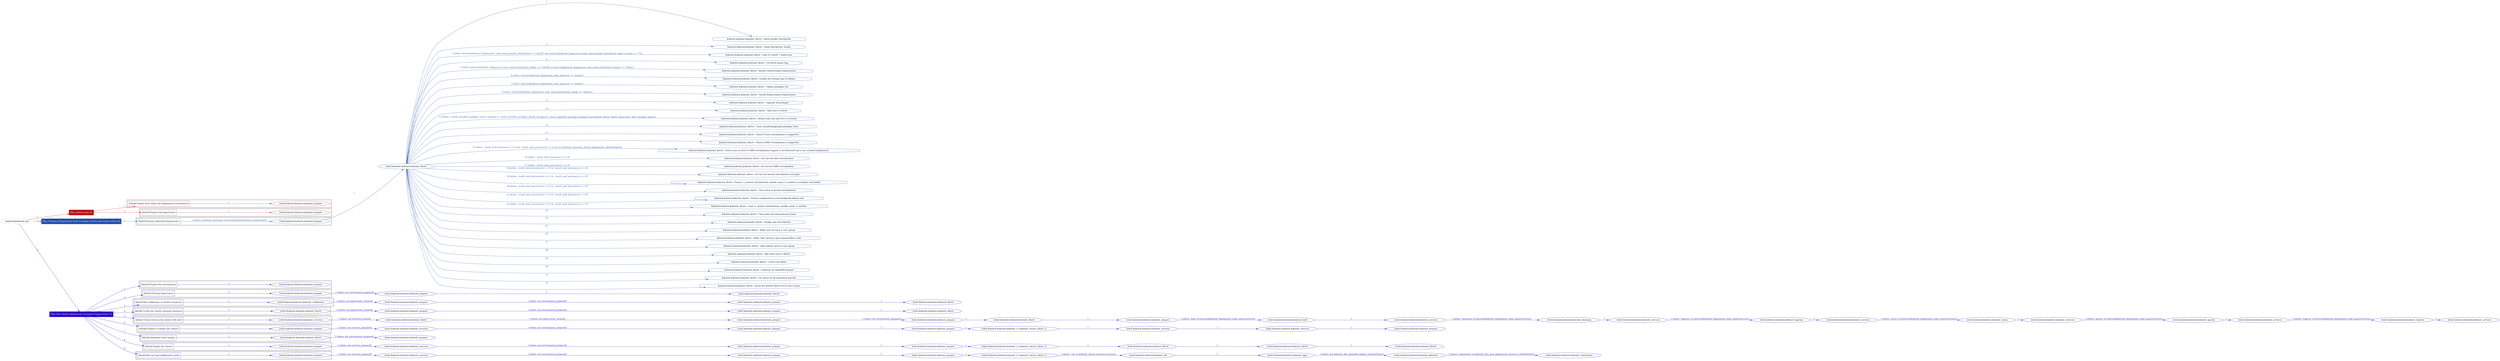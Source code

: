 digraph {
	graph [concentrate=true ordering=in rankdir=LR ratio=fill]
	edge [esep=5 sep=10]
	"kubeinit/playbook.yml" [id=root_node style=dotted]
	play_55cee950 [label="Play: Initial setup (1)" color="#b81414" fontcolor="#ffffff" id=play_55cee950 shape=box style=filled tooltip=localhost]
	"kubeinit/playbook.yml" -> play_55cee950 [label="1 " color="#b81414" fontcolor="#b81414" id=edge_0174141f labeltooltip="1 " tooltip="1 "]
	subgraph "kubeinit.kubeinit.kubeinit_prepare" {
		role_89c9ec9c [label="[role] kubeinit.kubeinit.kubeinit_prepare" color="#b81414" id=role_89c9ec9c tooltip="kubeinit.kubeinit.kubeinit_prepare"]
	}
	subgraph "kubeinit.kubeinit.kubeinit_prepare" {
		role_0f8e1011 [label="[role] kubeinit.kubeinit.kubeinit_prepare" color="#b81414" id=role_0f8e1011 tooltip="kubeinit.kubeinit.kubeinit_prepare"]
	}
	subgraph "Play: Initial setup (1)" {
		play_55cee950 -> block_f11f1670 [label=1 color="#b81414" fontcolor="#b81414" id=edge_89fca263 labeltooltip=1 tooltip=1]
		subgraph cluster_block_f11f1670 {
			block_f11f1670 [label="[block] Gather facts about the deployment environment" color="#b81414" id=block_f11f1670 labeltooltip="Gather facts about the deployment environment" shape=box tooltip="Gather facts about the deployment environment"]
			block_f11f1670 -> role_89c9ec9c [label="1 " color="#b81414" fontcolor="#b81414" id=edge_44df3604 labeltooltip="1 " tooltip="1 "]
		}
		play_55cee950 -> block_d7a7b201 [label=2 color="#b81414" fontcolor="#b81414" id=edge_18d38cec labeltooltip=2 tooltip=2]
		subgraph cluster_block_d7a7b201 {
			block_d7a7b201 [label="[block] Prepare the hypervisors" color="#b81414" id=block_d7a7b201 labeltooltip="Prepare the hypervisors" shape=box tooltip="Prepare the hypervisors"]
			block_d7a7b201 -> role_0f8e1011 [label="1 " color="#b81414" fontcolor="#b81414" id=edge_41ce34a1 labeltooltip="1 " tooltip="1 "]
		}
	}
	play_2c7ec5a9 [label="Play: Prepare all hypervisor hosts to deploy service and cluster nodes (0)" color="#254fa7" fontcolor="#ffffff" id=play_2c7ec5a9 shape=box style=filled tooltip="Play: Prepare all hypervisor hosts to deploy service and cluster nodes (0)"]
	"kubeinit/playbook.yml" -> play_2c7ec5a9 [label="2 " color="#254fa7" fontcolor="#254fa7" id=edge_c0ec5ffe labeltooltip="2 " tooltip="2 "]
	subgraph "kubeinit.kubeinit.kubeinit_libvirt" {
		role_46c743d4 [label="[role] kubeinit.kubeinit.kubeinit_libvirt" color="#254fa7" id=role_46c743d4 tooltip="kubeinit.kubeinit.kubeinit_libvirt"]
		task_4d2e28e4 [label="kubeinit.kubeinit.kubeinit_libvirt : Show ansible_distribution" color="#254fa7" id=task_4d2e28e4 shape=octagon tooltip="kubeinit.kubeinit.kubeinit_libvirt : Show ansible_distribution"]
		role_46c743d4 -> task_4d2e28e4 [label="1 " color="#254fa7" fontcolor="#254fa7" id=edge_afa8f6db labeltooltip="1 " tooltip="1 "]
		task_7925b697 [label="kubeinit.kubeinit.kubeinit_libvirt : Show distribution_family" color="#254fa7" id=task_7925b697 shape=octagon tooltip="kubeinit.kubeinit.kubeinit_libvirt : Show distribution_family"]
		role_46c743d4 -> task_7925b697 [label="2 " color="#254fa7" fontcolor="#254fa7" id=edge_6f5b8c1d labeltooltip="2 " tooltip="2 "]
		task_4374eb0e [label="kubeinit.kubeinit.kubeinit_libvirt : Fails if CentOS 7 hypervisor" color="#254fa7" id=task_4374eb0e shape=octagon tooltip="kubeinit.kubeinit.kubeinit_libvirt : Fails if CentOS 7 hypervisor"]
		role_46c743d4 -> task_4374eb0e [label="3 [when: (hostvars[kubeinit_deployment_node_name].ansible_distribution == 'CentOS' and hostvars[kubeinit_deployment_node_name].ansible_distribution_major_version == \"7\")]" color="#254fa7" fontcolor="#254fa7" id=edge_d9ddee7e labeltooltip="3 [when: (hostvars[kubeinit_deployment_node_name].ansible_distribution == 'CentOS' and hostvars[kubeinit_deployment_node_name].ansible_distribution_major_version == \"7\")]" tooltip="3 [when: (hostvars[kubeinit_deployment_node_name].ansible_distribution == 'CentOS' and hostvars[kubeinit_deployment_node_name].ansible_distribution_major_version == \"7\")]"]
		task_0ee039e3 [label="kubeinit.kubeinit.kubeinit_libvirt : Fix libvirt qemu bug" color="#254fa7" id=task_0ee039e3 shape=octagon tooltip="kubeinit.kubeinit.kubeinit_libvirt : Fix libvirt qemu bug"]
		role_46c743d4 -> task_0ee039e3 [label="4 " color="#254fa7" fontcolor="#254fa7" id=edge_e01411f4 labeltooltip="4 " tooltip="4 "]
		task_00e51f95 [label="kubeinit.kubeinit.kubeinit_libvirt : Install CentOS based requirements" color="#254fa7" id=task_00e51f95 shape=octagon tooltip="kubeinit.kubeinit.kubeinit_libvirt : Install CentOS based requirements"]
		role_46c743d4 -> task_00e51f95 [label="5 [when: hostvars[kubeinit_deployment_node_name].distribution_family == 'CentOS' or hostvars[kubeinit_deployment_node_name].distribution_family == 'Fedora']" color="#254fa7" fontcolor="#254fa7" id=edge_7ac20e63 labeltooltip="5 [when: hostvars[kubeinit_deployment_node_name].distribution_family == 'CentOS' or hostvars[kubeinit_deployment_node_name].distribution_family == 'Fedora']" tooltip="5 [when: hostvars[kubeinit_deployment_node_name].distribution_family == 'CentOS' or hostvars[kubeinit_deployment_node_name].distribution_family == 'Fedora']"]
		task_6cdf6a3a [label="kubeinit.kubeinit.kubeinit_libvirt : Enable the testing repo in Debian" color="#254fa7" id=task_6cdf6a3a shape=octagon tooltip="kubeinit.kubeinit.kubeinit_libvirt : Enable the testing repo in Debian"]
		role_46c743d4 -> task_6cdf6a3a [label="6 [when: hostvars[kubeinit_deployment_node_name].os == 'debian']" color="#254fa7" fontcolor="#254fa7" id=edge_c105f812 labeltooltip="6 [when: hostvars[kubeinit_deployment_node_name].os == 'debian']" tooltip="6 [when: hostvars[kubeinit_deployment_node_name].os == 'debian']"]
		task_7c9e911b [label="kubeinit.kubeinit.kubeinit_libvirt : Update packages list" color="#254fa7" id=task_7c9e911b shape=octagon tooltip="kubeinit.kubeinit.kubeinit_libvirt : Update packages list"]
		role_46c743d4 -> task_7c9e911b [label="7 [when: hostvars[kubeinit_deployment_node_name].os == 'debian']" color="#254fa7" fontcolor="#254fa7" id=edge_8a9ae1c1 labeltooltip="7 [when: hostvars[kubeinit_deployment_node_name].os == 'debian']" tooltip="7 [when: hostvars[kubeinit_deployment_node_name].os == 'debian']"]
		task_ecd3ce66 [label="kubeinit.kubeinit.kubeinit_libvirt : Install Debian based requirements" color="#254fa7" id=task_ecd3ce66 shape=octagon tooltip="kubeinit.kubeinit.kubeinit_libvirt : Install Debian based requirements"]
		role_46c743d4 -> task_ecd3ce66 [label="8 [when: hostvars[kubeinit_deployment_node_name].distribution_family == 'Debian']" color="#254fa7" fontcolor="#254fa7" id=edge_4a422a07 labeltooltip="8 [when: hostvars[kubeinit_deployment_node_name].distribution_family == 'Debian']" tooltip="8 [when: hostvars[kubeinit_deployment_node_name].distribution_family == 'Debian']"]
		task_da979947 [label="kubeinit.kubeinit.kubeinit_libvirt : Upgrade all packages" color="#254fa7" id=task_da979947 shape=octagon tooltip="kubeinit.kubeinit.kubeinit_libvirt : Upgrade all packages"]
		role_46c743d4 -> task_da979947 [label="9 " color="#254fa7" fontcolor="#254fa7" id=edge_55e8512e labeltooltip="9 " tooltip="9 "]
		task_0f5f0850 [label="kubeinit.kubeinit.kubeinit_libvirt : Add users to libvirt" color="#254fa7" id=task_0f5f0850 shape=octagon tooltip="kubeinit.kubeinit.kubeinit_libvirt : Add users to libvirt"]
		role_46c743d4 -> task_0f5f0850 [label="10 " color="#254fa7" fontcolor="#254fa7" id=edge_7b9900ff labeltooltip="10 " tooltip="10 "]
		task_51f57d85 [label="kubeinit.kubeinit.kubeinit_libvirt : Reboot host and wait for it to restart" color="#254fa7" id=task_51f57d85 shape=octagon tooltip="kubeinit.kubeinit.kubeinit_libvirt : Reboot host and wait for it to restart"]
		role_46c743d4 -> task_51f57d85 [label="11 [when: (_result_installed_packages_centos.changed or _result_installed_packages_debian.changed or _result_upgraded_packages.changed) and kubeinit_libvirt_reboot_hypervisors_after_package_update]" color="#254fa7" fontcolor="#254fa7" id=edge_9abab99e labeltooltip="11 [when: (_result_installed_packages_centos.changed or _result_installed_packages_debian.changed or _result_upgraded_packages.changed) and kubeinit_libvirt_reboot_hypervisors_after_package_update]" tooltip="11 [when: (_result_installed_packages_centos.changed or _result_installed_packages_debian.changed or _result_upgraded_packages.changed) and kubeinit_libvirt_reboot_hypervisors_after_package_update]"]
		task_da02d734 [label="kubeinit.kubeinit.kubeinit_libvirt : Clear installed/upgraded packages facts" color="#254fa7" id=task_da02d734 shape=octagon tooltip="kubeinit.kubeinit.kubeinit_libvirt : Clear installed/upgraded packages facts"]
		role_46c743d4 -> task_da02d734 [label="12 " color="#254fa7" fontcolor="#254fa7" id=edge_af568104 labeltooltip="12 " tooltip="12 "]
		task_9b218ba2 [label="kubeinit.kubeinit.kubeinit_libvirt : Check if Intel virtualization is supported" color="#254fa7" id=task_9b218ba2 shape=octagon tooltip="kubeinit.kubeinit.kubeinit_libvirt : Check if Intel virtualization is supported"]
		role_46c743d4 -> task_9b218ba2 [label="13 " color="#254fa7" fontcolor="#254fa7" id=edge_d66a3938 labeltooltip="13 " tooltip="13 "]
		task_dcf86b85 [label="kubeinit.kubeinit.kubeinit_libvirt : Check if AMD virtualization is supported" color="#254fa7" id=task_dcf86b85 shape=octagon tooltip="kubeinit.kubeinit.kubeinit_libvirt : Check if AMD virtualization is supported"]
		role_46c743d4 -> task_dcf86b85 [label="14 " color="#254fa7" fontcolor="#254fa7" id=edge_9b1ac18e labeltooltip="14 " tooltip="14 "]
		task_d974fc69 [label="kubeinit.kubeinit.kubeinit_libvirt : Fail in case no Intel or AMD virtualization support is not detected and is not a hosted deployment." color="#254fa7" id=task_d974fc69 shape=octagon tooltip="kubeinit.kubeinit.kubeinit_libvirt : Fail in case no Intel or AMD virtualization support is not detected and is not a hosted deployment."]
		role_46c743d4 -> task_d974fc69 [label="15 [when: _result_intel_processor.rc != 0 and _result_amd_processor.rc != 0 and not (kubeinit_inventory_hosted_deployment | default(false))]" color="#254fa7" fontcolor="#254fa7" id=edge_c4bf2353 labeltooltip="15 [when: _result_intel_processor.rc != 0 and _result_amd_processor.rc != 0 and not (kubeinit_inventory_hosted_deployment | default(false))]" tooltip="15 [when: _result_intel_processor.rc != 0 and _result_amd_processor.rc != 0 and not (kubeinit_inventory_hosted_deployment | default(false))]"]
		task_2d386430 [label="kubeinit.kubeinit.kubeinit_libvirt : Set fact for Intel virtualization" color="#254fa7" id=task_2d386430 shape=octagon tooltip="kubeinit.kubeinit.kubeinit_libvirt : Set fact for Intel virtualization"]
		role_46c743d4 -> task_2d386430 [label="16 [when: _result_intel_processor.rc == 0]" color="#254fa7" fontcolor="#254fa7" id=edge_4b8898e4 labeltooltip="16 [when: _result_intel_processor.rc == 0]" tooltip="16 [when: _result_intel_processor.rc == 0]"]
		task_fbd9c723 [label="kubeinit.kubeinit.kubeinit_libvirt : Set fact for AMD virtualization" color="#254fa7" id=task_fbd9c723 shape=octagon tooltip="kubeinit.kubeinit.kubeinit_libvirt : Set fact for AMD virtualization"]
		role_46c743d4 -> task_fbd9c723 [label="17 [when: _result_amd_processor.rc == 0]" color="#254fa7" fontcolor="#254fa7" id=edge_494353a1 labeltooltip="17 [when: _result_amd_processor.rc == 0]" tooltip="17 [when: _result_amd_processor.rc == 0]"]
		task_5d31f7ff [label="kubeinit.kubeinit.kubeinit_libvirt : Set fact for nested virtualization test path" color="#254fa7" id=task_5d31f7ff shape=octagon tooltip="kubeinit.kubeinit.kubeinit_libvirt : Set fact for nested virtualization test path"]
		role_46c743d4 -> task_5d31f7ff [label="18 [when: _result_intel_processor.rc == 0 or _result_amd_processor.rc == 0]" color="#254fa7" fontcolor="#254fa7" id=edge_a32be0fd labeltooltip="18 [when: _result_intel_processor.rc == 0 or _result_amd_processor.rc == 0]" tooltip="18 [when: _result_intel_processor.rc == 0 or _result_amd_processor.rc == 0]"]
		task_937abee5 [label="kubeinit.kubeinit.kubeinit_libvirt : Ensure {{ nested_virtualization_module_name }} module is available and loaded" color="#254fa7" id=task_937abee5 shape=octagon tooltip="kubeinit.kubeinit.kubeinit_libvirt : Ensure {{ nested_virtualization_module_name }} module is available and loaded"]
		role_46c743d4 -> task_937abee5 [label="19 [when: _result_intel_processor.rc == 0 or _result_amd_processor.rc == 0]" color="#254fa7" fontcolor="#254fa7" id=edge_10e4a4eb labeltooltip="19 [when: _result_intel_processor.rc == 0 or _result_amd_processor.rc == 0]" tooltip="19 [when: _result_intel_processor.rc == 0 or _result_amd_processor.rc == 0]"]
		task_6bf7897d [label="kubeinit.kubeinit.kubeinit_libvirt : Test status of nested virtualization" color="#254fa7" id=task_6bf7897d shape=octagon tooltip="kubeinit.kubeinit.kubeinit_libvirt : Test status of nested virtualization"]
		role_46c743d4 -> task_6bf7897d [label="20 [when: _result_intel_processor.rc == 0 or _result_amd_processor.rc == 0]" color="#254fa7" fontcolor="#254fa7" id=edge_46215658 labeltooltip="20 [when: _result_intel_processor.rc == 0 or _result_amd_processor.rc == 0]" tooltip="20 [when: _result_intel_processor.rc == 0 or _result_amd_processor.rc == 0]"]
		task_af2c4fee [label="kubeinit.kubeinit.kubeinit_libvirt : Persist configuration in /etc/modprobe.d/kvm.conf" color="#254fa7" id=task_af2c4fee shape=octagon tooltip="kubeinit.kubeinit.kubeinit_libvirt : Persist configuration in /etc/modprobe.d/kvm.conf"]
		role_46c743d4 -> task_af2c4fee [label="21 [when: _result_intel_processor.rc == 0 or _result_amd_processor.rc == 0]" color="#254fa7" fontcolor="#254fa7" id=edge_37e72e0c labeltooltip="21 [when: _result_intel_processor.rc == 0 or _result_amd_processor.rc == 0]" tooltip="21 [when: _result_intel_processor.rc == 0 or _result_amd_processor.rc == 0]"]
		task_50f1e46c [label="kubeinit.kubeinit.kubeinit_libvirt : Load {{ nested_virtualization_module_name }} module" color="#254fa7" id=task_50f1e46c shape=octagon tooltip="kubeinit.kubeinit.kubeinit_libvirt : Load {{ nested_virtualization_module_name }} module"]
		role_46c743d4 -> task_50f1e46c [label="22 [when: _result_intel_processor.rc == 0 or _result_amd_processor.rc == 0]" color="#254fa7" fontcolor="#254fa7" id=edge_1e09475c labeltooltip="22 [when: _result_intel_processor.rc == 0 or _result_amd_processor.rc == 0]" tooltip="22 [when: _result_intel_processor.rc == 0 or _result_amd_processor.rc == 0]"]
		task_ffb7bc00 [label="kubeinit.kubeinit.kubeinit_libvirt : Clear intel and amd processor facts" color="#254fa7" id=task_ffb7bc00 shape=octagon tooltip="kubeinit.kubeinit.kubeinit_libvirt : Clear intel and amd processor facts"]
		role_46c743d4 -> task_ffb7bc00 [label="23 " color="#254fa7" fontcolor="#254fa7" id=edge_55f02b43 labeltooltip="23 " tooltip="23 "]
		task_25438eef [label="kubeinit.kubeinit.kubeinit_libvirt : Enable and start libvirtd" color="#254fa7" id=task_25438eef shape=octagon tooltip="kubeinit.kubeinit.kubeinit_libvirt : Enable and start libvirtd"]
		role_46c743d4 -> task_25438eef [label="24 " color="#254fa7" fontcolor="#254fa7" id=edge_111e2768 labeltooltip="24 " tooltip="24 "]
		task_7e386330 [label="kubeinit.kubeinit.kubeinit_libvirt : Make sure we have a 'toor' group" color="#254fa7" id=task_7e386330 shape=octagon tooltip="kubeinit.kubeinit.kubeinit_libvirt : Make sure we have a 'toor' group"]
		role_46c743d4 -> task_7e386330 [label="25 " color="#254fa7" fontcolor="#254fa7" id=edge_21dff11c labeltooltip="25 " tooltip="25 "]
		task_8c1d1b96 [label="kubeinit.kubeinit.kubeinit_libvirt : Allow 'toor' group to have passwordless sudo" color="#254fa7" id=task_8c1d1b96 shape=octagon tooltip="kubeinit.kubeinit.kubeinit_libvirt : Allow 'toor' group to have passwordless sudo"]
		role_46c743d4 -> task_8c1d1b96 [label="26 " color="#254fa7" fontcolor="#254fa7" id=edge_0d0623b1 labeltooltip="26 " tooltip="26 "]
		task_f0852eca [label="kubeinit.kubeinit.kubeinit_libvirt : Add sudoers users to toor group" color="#254fa7" id=task_f0852eca shape=octagon tooltip="kubeinit.kubeinit.kubeinit_libvirt : Add sudoers users to toor group"]
		role_46c743d4 -> task_f0852eca [label="27 " color="#254fa7" fontcolor="#254fa7" id=edge_941eddca labeltooltip="27 " tooltip="27 "]
		task_e0a37071 [label="kubeinit.kubeinit.kubeinit_libvirt : Add cloud user to libvirt" color="#254fa7" id=task_e0a37071 shape=octagon tooltip="kubeinit.kubeinit.kubeinit_libvirt : Add cloud user to libvirt"]
		role_46c743d4 -> task_e0a37071 [label="28 " color="#254fa7" fontcolor="#254fa7" id=edge_1e960a54 labeltooltip="28 " tooltip="28 "]
		task_d95c3865 [label="kubeinit.kubeinit.kubeinit_libvirt : Create ssh folder" color="#254fa7" id=task_d95c3865 shape=octagon tooltip="kubeinit.kubeinit.kubeinit_libvirt : Create ssh folder"]
		role_46c743d4 -> task_d95c3865 [label="29 " color="#254fa7" fontcolor="#254fa7" id=edge_5ed948cd labeltooltip="29 " tooltip="29 "]
		task_54fc24ca [label="kubeinit.kubeinit.kubeinit_libvirt : Generate an OpenSSH keypair" color="#254fa7" id=task_54fc24ca shape=octagon tooltip="kubeinit.kubeinit.kubeinit_libvirt : Generate an OpenSSH keypair"]
		role_46c743d4 -> task_54fc24ca [label="30 " color="#254fa7" fontcolor="#254fa7" id=edge_9a26e74c labeltooltip="30 " tooltip="30 "]
		task_308c5f8c [label="kubeinit.kubeinit.kubeinit_libvirt : Fix owner of the generated pub key" color="#254fa7" id=task_308c5f8c shape=octagon tooltip="kubeinit.kubeinit.kubeinit_libvirt : Fix owner of the generated pub key"]
		role_46c743d4 -> task_308c5f8c [label="31 " color="#254fa7" fontcolor="#254fa7" id=edge_6a524d15 labeltooltip="31 " tooltip="31 "]
		task_02a1b7e6 [label="kubeinit.kubeinit.kubeinit_libvirt : Insert the default libvirt uri in user's home" color="#254fa7" id=task_02a1b7e6 shape=octagon tooltip="kubeinit.kubeinit.kubeinit_libvirt : Insert the default libvirt uri in user's home"]
		role_46c743d4 -> task_02a1b7e6 [label="32 " color="#254fa7" fontcolor="#254fa7" id=edge_82e87659 labeltooltip="32 " tooltip="32 "]
	}
	subgraph "kubeinit.kubeinit.kubeinit_prepare" {
		role_48d0a90c [label="[role] kubeinit.kubeinit.kubeinit_prepare" color="#254fa7" id=role_48d0a90c tooltip="kubeinit.kubeinit.kubeinit_prepare"]
		role_48d0a90c -> role_46c743d4 [label="1 " color="#254fa7" fontcolor="#254fa7" id=edge_843939b3 labeltooltip="1 " tooltip="1 "]
	}
	subgraph "Play: Prepare all hypervisor hosts to deploy service and cluster nodes (0)" {
		play_2c7ec5a9 -> block_0bf91492 [label=1 color="#254fa7" fontcolor="#254fa7" id=edge_fa1a0699 labeltooltip=1 tooltip=1]
		subgraph cluster_block_0bf91492 {
			block_0bf91492 [label="[block] Prepare individual hypervisors" color="#254fa7" id=block_0bf91492 labeltooltip="Prepare individual hypervisors" shape=box tooltip="Prepare individual hypervisors"]
			block_0bf91492 -> role_48d0a90c [label="1 [when: inventory_hostname in hostvars['kubeinit-facts'].hypervisors]" color="#254fa7" fontcolor="#254fa7" id=edge_8deb9ff0 labeltooltip="1 [when: inventory_hostname in hostvars['kubeinit-facts'].hypervisors]" tooltip="1 [when: inventory_hostname in hostvars['kubeinit-facts'].hypervisors]"]
		}
	}
	play_aaf9b017 [label="Play: Run cluster deployment on prepared hypervisors (1)" color="#2d07c5" fontcolor="#ffffff" id=play_aaf9b017 shape=box style=filled tooltip=localhost]
	"kubeinit/playbook.yml" -> play_aaf9b017 [label="3 " color="#2d07c5" fontcolor="#2d07c5" id=edge_8314a66f labeltooltip="3 " tooltip="3 "]
	subgraph "kubeinit.kubeinit.kubeinit_prepare" {
		role_6d202cb4 [label="[role] kubeinit.kubeinit.kubeinit_prepare" color="#2d07c5" id=role_6d202cb4 tooltip="kubeinit.kubeinit.kubeinit_prepare"]
	}
	subgraph "kubeinit.kubeinit.kubeinit_libvirt" {
		role_8823ef1f [label="[role] kubeinit.kubeinit.kubeinit_libvirt" color="#2d07c5" id=role_8823ef1f tooltip="kubeinit.kubeinit.kubeinit_libvirt"]
	}
	subgraph "kubeinit.kubeinit.kubeinit_prepare" {
		role_eeabf0b8 [label="[role] kubeinit.kubeinit.kubeinit_prepare" color="#2d07c5" id=role_eeabf0b8 tooltip="kubeinit.kubeinit.kubeinit_prepare"]
		role_eeabf0b8 -> role_8823ef1f [label="1 " color="#2d07c5" fontcolor="#2d07c5" id=edge_757d4538 labeltooltip="1 " tooltip="1 "]
	}
	subgraph "kubeinit.kubeinit.kubeinit_prepare" {
		role_641575f8 [label="[role] kubeinit.kubeinit.kubeinit_prepare" color="#2d07c5" id=role_641575f8 tooltip="kubeinit.kubeinit.kubeinit_prepare"]
		role_641575f8 -> role_eeabf0b8 [label="1 [when: not environment_prepared]" color="#2d07c5" fontcolor="#2d07c5" id=edge_3c1a674f labeltooltip="1 [when: not environment_prepared]" tooltip="1 [when: not environment_prepared]"]
	}
	subgraph "kubeinit.kubeinit.kubeinit_libvirt" {
		role_4a3c8647 [label="[role] kubeinit.kubeinit.kubeinit_libvirt" color="#2d07c5" id=role_4a3c8647 tooltip="kubeinit.kubeinit.kubeinit_libvirt"]
	}
	subgraph "kubeinit.kubeinit.kubeinit_prepare" {
		role_1898272f [label="[role] kubeinit.kubeinit.kubeinit_prepare" color="#2d07c5" id=role_1898272f tooltip="kubeinit.kubeinit.kubeinit_prepare"]
		role_1898272f -> role_4a3c8647 [label="1 " color="#2d07c5" fontcolor="#2d07c5" id=edge_615e2d6c labeltooltip="1 " tooltip="1 "]
	}
	subgraph "kubeinit.kubeinit.kubeinit_prepare" {
		role_cb232452 [label="[role] kubeinit.kubeinit.kubeinit_prepare" color="#2d07c5" id=role_cb232452 tooltip="kubeinit.kubeinit.kubeinit_prepare"]
		role_cb232452 -> role_1898272f [label="1 [when: not environment_prepared]" color="#2d07c5" fontcolor="#2d07c5" id=edge_8f3bff19 labeltooltip="1 [when: not environment_prepared]" tooltip="1 [when: not environment_prepared]"]
	}
	subgraph "kubeinit.kubeinit.kubeinit_validations" {
		role_c5771e7e [label="[role] kubeinit.kubeinit.kubeinit_validations" color="#2d07c5" id=role_c5771e7e tooltip="kubeinit.kubeinit.kubeinit_validations"]
		role_c5771e7e -> role_cb232452 [label="1 [when: not hypervisors_cleaned]" color="#2d07c5" fontcolor="#2d07c5" id=edge_cd2be3c5 labeltooltip="1 [when: not hypervisors_cleaned]" tooltip="1 [when: not hypervisors_cleaned]"]
	}
	subgraph "kubeinit.kubeinit.kubeinit_libvirt" {
		role_3e5dddf6 [label="[role] kubeinit.kubeinit.kubeinit_libvirt" color="#2d07c5" id=role_3e5dddf6 tooltip="kubeinit.kubeinit.kubeinit_libvirt"]
	}
	subgraph "kubeinit.kubeinit.kubeinit_prepare" {
		role_02d77a85 [label="[role] kubeinit.kubeinit.kubeinit_prepare" color="#2d07c5" id=role_02d77a85 tooltip="kubeinit.kubeinit.kubeinit_prepare"]
		role_02d77a85 -> role_3e5dddf6 [label="1 " color="#2d07c5" fontcolor="#2d07c5" id=edge_24b0e3c5 labeltooltip="1 " tooltip="1 "]
	}
	subgraph "kubeinit.kubeinit.kubeinit_prepare" {
		role_e4c20283 [label="[role] kubeinit.kubeinit.kubeinit_prepare" color="#2d07c5" id=role_e4c20283 tooltip="kubeinit.kubeinit.kubeinit_prepare"]
		role_e4c20283 -> role_02d77a85 [label="1 [when: not environment_prepared]" color="#2d07c5" fontcolor="#2d07c5" id=edge_8694de5a labeltooltip="1 [when: not environment_prepared]" tooltip="1 [when: not environment_prepared]"]
	}
	subgraph "kubeinit.kubeinit.kubeinit_libvirt" {
		role_c5325e23 [label="[role] kubeinit.kubeinit.kubeinit_libvirt" color="#2d07c5" id=role_c5325e23 tooltip="kubeinit.kubeinit.kubeinit_libvirt"]
		role_c5325e23 -> role_e4c20283 [label="1 [when: not hypervisors_cleaned]" color="#2d07c5" fontcolor="#2d07c5" id=edge_737b4963 labeltooltip="1 [when: not hypervisors_cleaned]" tooltip="1 [when: not hypervisors_cleaned]"]
	}
	subgraph "kubeinit.kubeinit.kubeinit_services" {
		role_bbbb3089 [label="[role] kubeinit.kubeinit.kubeinit_services" color="#2d07c5" id=role_bbbb3089 tooltip="kubeinit.kubeinit.kubeinit_services"]
	}
	subgraph "kubeinit.kubeinit.kubeinit_registry" {
		role_4204b5e7 [label="[role] kubeinit.kubeinit.kubeinit_registry" color="#2d07c5" id=role_4204b5e7 tooltip="kubeinit.kubeinit.kubeinit_registry"]
		role_4204b5e7 -> role_bbbb3089 [label="1 " color="#2d07c5" fontcolor="#2d07c5" id=edge_f881e9ae labeltooltip="1 " tooltip="1 "]
	}
	subgraph "kubeinit.kubeinit.kubeinit_services" {
		role_d05bba14 [label="[role] kubeinit.kubeinit.kubeinit_services" color="#2d07c5" id=role_d05bba14 tooltip="kubeinit.kubeinit.kubeinit_services"]
		role_d05bba14 -> role_4204b5e7 [label="1 [when: 'registry' in hostvars[kubeinit_deployment_node_name].services]" color="#2d07c5" fontcolor="#2d07c5" id=edge_024533b7 labeltooltip="1 [when: 'registry' in hostvars[kubeinit_deployment_node_name].services]" tooltip="1 [when: 'registry' in hostvars[kubeinit_deployment_node_name].services]"]
	}
	subgraph "kubeinit.kubeinit.kubeinit_apache" {
		role_a4a75903 [label="[role] kubeinit.kubeinit.kubeinit_apache" color="#2d07c5" id=role_a4a75903 tooltip="kubeinit.kubeinit.kubeinit_apache"]
		role_a4a75903 -> role_d05bba14 [label="1 " color="#2d07c5" fontcolor="#2d07c5" id=edge_febe711f labeltooltip="1 " tooltip="1 "]
	}
	subgraph "kubeinit.kubeinit.kubeinit_services" {
		role_b1d9bc99 [label="[role] kubeinit.kubeinit.kubeinit_services" color="#2d07c5" id=role_b1d9bc99 tooltip="kubeinit.kubeinit.kubeinit_services"]
		role_b1d9bc99 -> role_a4a75903 [label="1 [when: 'apache' in hostvars[kubeinit_deployment_node_name].services]" color="#2d07c5" fontcolor="#2d07c5" id=edge_bd4c2fe1 labeltooltip="1 [when: 'apache' in hostvars[kubeinit_deployment_node_name].services]" tooltip="1 [when: 'apache' in hostvars[kubeinit_deployment_node_name].services]"]
	}
	subgraph "kubeinit.kubeinit.kubeinit_nexus" {
		role_4642f963 [label="[role] kubeinit.kubeinit.kubeinit_nexus" color="#2d07c5" id=role_4642f963 tooltip="kubeinit.kubeinit.kubeinit_nexus"]
		role_4642f963 -> role_b1d9bc99 [label="1 " color="#2d07c5" fontcolor="#2d07c5" id=edge_a9318a4c labeltooltip="1 " tooltip="1 "]
	}
	subgraph "kubeinit.kubeinit.kubeinit_services" {
		role_235aed1f [label="[role] kubeinit.kubeinit.kubeinit_services" color="#2d07c5" id=role_235aed1f tooltip="kubeinit.kubeinit.kubeinit_services"]
		role_235aed1f -> role_4642f963 [label="1 [when: 'nexus' in hostvars[kubeinit_deployment_node_name].services]" color="#2d07c5" fontcolor="#2d07c5" id=edge_ac218f5b labeltooltip="1 [when: 'nexus' in hostvars[kubeinit_deployment_node_name].services]" tooltip="1 [when: 'nexus' in hostvars[kubeinit_deployment_node_name].services]"]
	}
	subgraph "kubeinit.kubeinit.kubeinit_haproxy" {
		role_2b829de3 [label="[role] kubeinit.kubeinit.kubeinit_haproxy" color="#2d07c5" id=role_2b829de3 tooltip="kubeinit.kubeinit.kubeinit_haproxy"]
		role_2b829de3 -> role_235aed1f [label="1 " color="#2d07c5" fontcolor="#2d07c5" id=edge_630d5e6a labeltooltip="1 " tooltip="1 "]
	}
	subgraph "kubeinit.kubeinit.kubeinit_services" {
		role_32ead6ae [label="[role] kubeinit.kubeinit.kubeinit_services" color="#2d07c5" id=role_32ead6ae tooltip="kubeinit.kubeinit.kubeinit_services"]
		role_32ead6ae -> role_2b829de3 [label="1 [when: 'haproxy' in hostvars[kubeinit_deployment_node_name].services]" color="#2d07c5" fontcolor="#2d07c5" id=edge_88818cc8 labeltooltip="1 [when: 'haproxy' in hostvars[kubeinit_deployment_node_name].services]" tooltip="1 [when: 'haproxy' in hostvars[kubeinit_deployment_node_name].services]"]
	}
	subgraph "kubeinit.kubeinit.kubeinit_dnsmasq" {
		role_d7360006 [label="[role] kubeinit.kubeinit.kubeinit_dnsmasq" color="#2d07c5" id=role_d7360006 tooltip="kubeinit.kubeinit.kubeinit_dnsmasq"]
		role_d7360006 -> role_32ead6ae [label="1 " color="#2d07c5" fontcolor="#2d07c5" id=edge_63c5eae4 labeltooltip="1 " tooltip="1 "]
	}
	subgraph "kubeinit.kubeinit.kubeinit_services" {
		role_dfacb851 [label="[role] kubeinit.kubeinit.kubeinit_services" color="#2d07c5" id=role_dfacb851 tooltip="kubeinit.kubeinit.kubeinit_services"]
		role_dfacb851 -> role_d7360006 [label="1 [when: 'dnsmasq' in hostvars[kubeinit_deployment_node_name].services]" color="#2d07c5" fontcolor="#2d07c5" id=edge_aea98488 labeltooltip="1 [when: 'dnsmasq' in hostvars[kubeinit_deployment_node_name].services]" tooltip="1 [when: 'dnsmasq' in hostvars[kubeinit_deployment_node_name].services]"]
	}
	subgraph "kubeinit.kubeinit.kubeinit_bind" {
		role_022be9f0 [label="[role] kubeinit.kubeinit.kubeinit_bind" color="#2d07c5" id=role_022be9f0 tooltip="kubeinit.kubeinit.kubeinit_bind"]
		role_022be9f0 -> role_dfacb851 [label="1 " color="#2d07c5" fontcolor="#2d07c5" id=edge_d53fbfb4 labeltooltip="1 " tooltip="1 "]
	}
	subgraph "kubeinit.kubeinit.kubeinit_prepare" {
		role_3dde5d28 [label="[role] kubeinit.kubeinit.kubeinit_prepare" color="#2d07c5" id=role_3dde5d28 tooltip="kubeinit.kubeinit.kubeinit_prepare"]
		role_3dde5d28 -> role_022be9f0 [label="1 [when: 'bind' in hostvars[kubeinit_deployment_node_name].services]" color="#2d07c5" fontcolor="#2d07c5" id=edge_7f97bdfd labeltooltip="1 [when: 'bind' in hostvars[kubeinit_deployment_node_name].services]" tooltip="1 [when: 'bind' in hostvars[kubeinit_deployment_node_name].services]"]
	}
	subgraph "kubeinit.kubeinit.kubeinit_libvirt" {
		role_c1004fe0 [label="[role] kubeinit.kubeinit.kubeinit_libvirt" color="#2d07c5" id=role_c1004fe0 tooltip="kubeinit.kubeinit.kubeinit_libvirt"]
		role_c1004fe0 -> role_3dde5d28 [label="1 " color="#2d07c5" fontcolor="#2d07c5" id=edge_90ed663f labeltooltip="1 " tooltip="1 "]
	}
	subgraph "kubeinit.kubeinit.kubeinit_prepare" {
		role_4a579711 [label="[role] kubeinit.kubeinit.kubeinit_prepare" color="#2d07c5" id=role_4a579711 tooltip="kubeinit.kubeinit.kubeinit_prepare"]
		role_4a579711 -> role_c1004fe0 [label="1 " color="#2d07c5" fontcolor="#2d07c5" id=edge_9009ff00 labeltooltip="1 " tooltip="1 "]
	}
	subgraph "kubeinit.kubeinit.kubeinit_prepare" {
		role_904515f0 [label="[role] kubeinit.kubeinit.kubeinit_prepare" color="#2d07c5" id=role_904515f0 tooltip="kubeinit.kubeinit.kubeinit_prepare"]
		role_904515f0 -> role_4a579711 [label="1 [when: not environment_prepared]" color="#2d07c5" fontcolor="#2d07c5" id=edge_03979965 labeltooltip="1 [when: not environment_prepared]" tooltip="1 [when: not environment_prepared]"]
	}
	subgraph "kubeinit.kubeinit.kubeinit_libvirt" {
		role_910fcf60 [label="[role] kubeinit.kubeinit.kubeinit_libvirt" color="#2d07c5" id=role_910fcf60 tooltip="kubeinit.kubeinit.kubeinit_libvirt"]
		role_910fcf60 -> role_904515f0 [label="1 [when: not hypervisors_cleaned]" color="#2d07c5" fontcolor="#2d07c5" id=edge_1d6bf8ab labeltooltip="1 [when: not hypervisors_cleaned]" tooltip="1 [when: not hypervisors_cleaned]"]
	}
	subgraph "kubeinit.kubeinit.kubeinit_services" {
		role_33719d7a [label="[role] kubeinit.kubeinit.kubeinit_services" color="#2d07c5" id=role_33719d7a tooltip="kubeinit.kubeinit.kubeinit_services"]
		role_33719d7a -> role_910fcf60 [label="1 [when: not network_created]" color="#2d07c5" fontcolor="#2d07c5" id=edge_db6c9356 labeltooltip="1 [when: not network_created]" tooltip="1 [when: not network_created]"]
	}
	subgraph "kubeinit.kubeinit.kubeinit_prepare" {
		role_da1a685c [label="[role] kubeinit.kubeinit.kubeinit_prepare" color="#2d07c5" id=role_da1a685c tooltip="kubeinit.kubeinit.kubeinit_prepare"]
	}
	subgraph "kubeinit.kubeinit.kubeinit_services" {
		role_bfb4c21e [label="[role] kubeinit.kubeinit.kubeinit_services" color="#2d07c5" id=role_bfb4c21e tooltip="kubeinit.kubeinit.kubeinit_services"]
		role_bfb4c21e -> role_da1a685c [label="1 " color="#2d07c5" fontcolor="#2d07c5" id=edge_cc22e9f8 labeltooltip="1 " tooltip="1 "]
	}
	subgraph "kubeinit.kubeinit.kubeinit_services" {
		role_b61bfcb5 [label="[role] kubeinit.kubeinit.kubeinit_services" color="#2d07c5" id=role_b61bfcb5 tooltip="kubeinit.kubeinit.kubeinit_services"]
		role_b61bfcb5 -> role_bfb4c21e [label="1 " color="#2d07c5" fontcolor="#2d07c5" id=edge_e1116145 labeltooltip="1 " tooltip="1 "]
	}
	subgraph "kubeinit.kubeinit.kubeinit_{{ kubeinit_cluster_distro }}" {
		role_f718feb7 [label="[role] kubeinit.kubeinit.kubeinit_{{ kubeinit_cluster_distro }}" color="#2d07c5" id=role_f718feb7 tooltip="kubeinit.kubeinit.kubeinit_{{ kubeinit_cluster_distro }}"]
		role_f718feb7 -> role_b61bfcb5 [label="1 " color="#2d07c5" fontcolor="#2d07c5" id=edge_6ce63394 labeltooltip="1 " tooltip="1 "]
	}
	subgraph "kubeinit.kubeinit.kubeinit_prepare" {
		role_6d985315 [label="[role] kubeinit.kubeinit.kubeinit_prepare" color="#2d07c5" id=role_6d985315 tooltip="kubeinit.kubeinit.kubeinit_prepare"]
		role_6d985315 -> role_f718feb7 [label="1 " color="#2d07c5" fontcolor="#2d07c5" id=edge_6c28e008 labeltooltip="1 " tooltip="1 "]
	}
	subgraph "kubeinit.kubeinit.kubeinit_prepare" {
		role_965b7f90 [label="[role] kubeinit.kubeinit.kubeinit_prepare" color="#2d07c5" id=role_965b7f90 tooltip="kubeinit.kubeinit.kubeinit_prepare"]
		role_965b7f90 -> role_6d985315 [label="1 " color="#2d07c5" fontcolor="#2d07c5" id=edge_48732af6 labeltooltip="1 " tooltip="1 "]
	}
	subgraph "kubeinit.kubeinit.kubeinit_services" {
		role_ad683016 [label="[role] kubeinit.kubeinit.kubeinit_services" color="#2d07c5" id=role_ad683016 tooltip="kubeinit.kubeinit.kubeinit_services"]
		role_ad683016 -> role_965b7f90 [label="1 [when: not environment_prepared]" color="#2d07c5" fontcolor="#2d07c5" id=edge_bad4210b labeltooltip="1 [when: not environment_prepared]" tooltip="1 [when: not environment_prepared]"]
	}
	subgraph "kubeinit.kubeinit.kubeinit_prepare" {
		role_702caba8 [label="[role] kubeinit.kubeinit.kubeinit_prepare" color="#2d07c5" id=role_702caba8 tooltip="kubeinit.kubeinit.kubeinit_prepare"]
		role_702caba8 -> role_ad683016 [label="1 [when: not services_prepared]" color="#2d07c5" fontcolor="#2d07c5" id=edge_878d5f54 labeltooltip="1 [when: not services_prepared]" tooltip="1 [when: not services_prepared]"]
	}
	subgraph "kubeinit.kubeinit.kubeinit_prepare" {
		role_e25f8159 [label="[role] kubeinit.kubeinit.kubeinit_prepare" color="#2d07c5" id=role_e25f8159 tooltip="kubeinit.kubeinit.kubeinit_prepare"]
	}
	subgraph "kubeinit.kubeinit.kubeinit_libvirt" {
		role_4aee4927 [label="[role] kubeinit.kubeinit.kubeinit_libvirt" color="#2d07c5" id=role_4aee4927 tooltip="kubeinit.kubeinit.kubeinit_libvirt"]
		role_4aee4927 -> role_e25f8159 [label="1 [when: not environment_prepared]" color="#2d07c5" fontcolor="#2d07c5" id=edge_783a5714 labeltooltip="1 [when: not environment_prepared]" tooltip="1 [when: not environment_prepared]"]
	}
	subgraph "kubeinit.kubeinit.kubeinit_libvirt" {
		role_46260659 [label="[role] kubeinit.kubeinit.kubeinit_libvirt" color="#2d07c5" id=role_46260659 tooltip="kubeinit.kubeinit.kubeinit_libvirt"]
	}
	subgraph "kubeinit.kubeinit.kubeinit_libvirt" {
		role_c116c201 [label="[role] kubeinit.kubeinit.kubeinit_libvirt" color="#2d07c5" id=role_c116c201 tooltip="kubeinit.kubeinit.kubeinit_libvirt"]
		role_c116c201 -> role_46260659 [label="1 " color="#2d07c5" fontcolor="#2d07c5" id=edge_b8a4c5b2 labeltooltip="1 " tooltip="1 "]
	}
	subgraph "kubeinit.kubeinit.kubeinit_libvirt" {
		role_580aba32 [label="[role] kubeinit.kubeinit.kubeinit_libvirt" color="#2d07c5" id=role_580aba32 tooltip="kubeinit.kubeinit.kubeinit_libvirt"]
		role_580aba32 -> role_c116c201 [label="1 " color="#2d07c5" fontcolor="#2d07c5" id=edge_bdee6154 labeltooltip="1 " tooltip="1 "]
	}
	subgraph "kubeinit.kubeinit.kubeinit_{{ kubeinit_cluster_distro }}" {
		role_fe21c053 [label="[role] kubeinit.kubeinit.kubeinit_{{ kubeinit_cluster_distro }}" color="#2d07c5" id=role_fe21c053 tooltip="kubeinit.kubeinit.kubeinit_{{ kubeinit_cluster_distro }}"]
		role_fe21c053 -> role_580aba32 [label="1 " color="#2d07c5" fontcolor="#2d07c5" id=edge_6b384b96 labeltooltip="1 " tooltip="1 "]
	}
	subgraph "kubeinit.kubeinit.kubeinit_prepare" {
		role_6a102ab8 [label="[role] kubeinit.kubeinit.kubeinit_prepare" color="#2d07c5" id=role_6a102ab8 tooltip="kubeinit.kubeinit.kubeinit_prepare"]
		role_6a102ab8 -> role_fe21c053 [label="1 " color="#2d07c5" fontcolor="#2d07c5" id=edge_28e6c953 labeltooltip="1 " tooltip="1 "]
	}
	subgraph "kubeinit.kubeinit.kubeinit_prepare" {
		role_4d7a5bf8 [label="[role] kubeinit.kubeinit.kubeinit_prepare" color="#2d07c5" id=role_4d7a5bf8 tooltip="kubeinit.kubeinit.kubeinit_prepare"]
		role_4d7a5bf8 -> role_6a102ab8 [label="1 " color="#2d07c5" fontcolor="#2d07c5" id=edge_0769997c labeltooltip="1 " tooltip="1 "]
	}
	subgraph "kubeinit.kubeinit.kubeinit_services" {
		role_14ae8b24 [label="[role] kubeinit.kubeinit.kubeinit_services" color="#2d07c5" id=role_14ae8b24 tooltip="kubeinit.kubeinit.kubeinit_services"]
		role_14ae8b24 -> role_4d7a5bf8 [label="1 [when: not environment_prepared]" color="#2d07c5" fontcolor="#2d07c5" id=edge_274f1a01 labeltooltip="1 [when: not environment_prepared]" tooltip="1 [when: not environment_prepared]"]
	}
	subgraph "kubeinit.kubeinit.kubeinit_prepare" {
		role_888ad0f6 [label="[role] kubeinit.kubeinit.kubeinit_prepare" color="#2d07c5" id=role_888ad0f6 tooltip="kubeinit.kubeinit.kubeinit_prepare"]
		role_888ad0f6 -> role_14ae8b24 [label="1 [when: not services_prepared]" color="#2d07c5" fontcolor="#2d07c5" id=edge_c6927b01 labeltooltip="1 [when: not services_prepared]" tooltip="1 [when: not services_prepared]"]
	}
	subgraph "kubeinit.kubeinit.kubeinit_submariner" {
		role_4e95862f [label="[role] kubeinit.kubeinit.kubeinit_submariner" color="#2d07c5" id=role_4e95862f tooltip="kubeinit.kubeinit.kubeinit_submariner"]
	}
	subgraph "kubeinit.kubeinit.kubeinit_kubevirt" {
		role_183ac13e [label="[role] kubeinit.kubeinit.kubeinit_kubevirt" color="#2d07c5" id=role_183ac13e tooltip="kubeinit.kubeinit.kubeinit_kubevirt"]
		role_183ac13e -> role_4e95862f [label="1 [when: 'submariner' in kubeinit_fact_post_deployment_services | default(False)]" color="#2d07c5" fontcolor="#2d07c5" id=edge_979ea44e labeltooltip="1 [when: 'submariner' in kubeinit_fact_post_deployment_services | default(False)]" tooltip="1 [when: 'submariner' in kubeinit_fact_post_deployment_services | default(False)]"]
	}
	subgraph "kubeinit.kubeinit.kubeinit_apps" {
		role_1aa9b4e4 [label="[role] kubeinit.kubeinit.kubeinit_apps" color="#2d07c5" id=role_1aa9b4e4 tooltip="kubeinit.kubeinit.kubeinit_apps"]
		role_1aa9b4e4 -> role_183ac13e [label="1 [when: not kubeinit_okd_openshift_deploy | default(False)]" color="#2d07c5" fontcolor="#2d07c5" id=edge_827fabd9 labeltooltip="1 [when: not kubeinit_okd_openshift_deploy | default(False)]" tooltip="1 [when: not kubeinit_okd_openshift_deploy | default(False)]"]
	}
	subgraph "kubeinit.kubeinit.kubeinit_nfs" {
		role_a0eae0f0 [label="[role] kubeinit.kubeinit.kubeinit_nfs" color="#2d07c5" id=role_a0eae0f0 tooltip="kubeinit.kubeinit.kubeinit_nfs"]
		role_a0eae0f0 -> role_1aa9b4e4 [label="1 " color="#2d07c5" fontcolor="#2d07c5" id=edge_05246616 labeltooltip="1 " tooltip="1 "]
	}
	subgraph "kubeinit.kubeinit.kubeinit_{{ kubeinit_cluster_distro }}" {
		role_fdb821c1 [label="[role] kubeinit.kubeinit.kubeinit_{{ kubeinit_cluster_distro }}" color="#2d07c5" id=role_fdb821c1 tooltip="kubeinit.kubeinit.kubeinit_{{ kubeinit_cluster_distro }}"]
		role_fdb821c1 -> role_a0eae0f0 [label="1 [when: 'nfs' in kubeinit_cluster_hostvars.services]" color="#2d07c5" fontcolor="#2d07c5" id=edge_a32a4754 labeltooltip="1 [when: 'nfs' in kubeinit_cluster_hostvars.services]" tooltip="1 [when: 'nfs' in kubeinit_cluster_hostvars.services]"]
	}
	subgraph "kubeinit.kubeinit.kubeinit_prepare" {
		role_1977ab07 [label="[role] kubeinit.kubeinit.kubeinit_prepare" color="#2d07c5" id=role_1977ab07 tooltip="kubeinit.kubeinit.kubeinit_prepare"]
		role_1977ab07 -> role_fdb821c1 [label="1 " color="#2d07c5" fontcolor="#2d07c5" id=edge_1bc586e4 labeltooltip="1 " tooltip="1 "]
	}
	subgraph "kubeinit.kubeinit.kubeinit_prepare" {
		role_40bafeb7 [label="[role] kubeinit.kubeinit.kubeinit_prepare" color="#2d07c5" id=role_40bafeb7 tooltip="kubeinit.kubeinit.kubeinit_prepare"]
		role_40bafeb7 -> role_1977ab07 [label="1 " color="#2d07c5" fontcolor="#2d07c5" id=edge_4a311679 labeltooltip="1 " tooltip="1 "]
	}
	subgraph "kubeinit.kubeinit.kubeinit_services" {
		role_4192ae12 [label="[role] kubeinit.kubeinit.kubeinit_services" color="#2d07c5" id=role_4192ae12 tooltip="kubeinit.kubeinit.kubeinit_services"]
		role_4192ae12 -> role_40bafeb7 [label="1 [when: not environment_prepared]" color="#2d07c5" fontcolor="#2d07c5" id=edge_4fbdf6b1 labeltooltip="1 [when: not environment_prepared]" tooltip="1 [when: not environment_prepared]"]
	}
	subgraph "kubeinit.kubeinit.kubeinit_prepare" {
		role_2b34a9d3 [label="[role] kubeinit.kubeinit.kubeinit_prepare" color="#2d07c5" id=role_2b34a9d3 tooltip="kubeinit.kubeinit.kubeinit_prepare"]
		role_2b34a9d3 -> role_4192ae12 [label="1 [when: not services_prepared]" color="#2d07c5" fontcolor="#2d07c5" id=edge_e11e9478 labeltooltip="1 [when: not services_prepared]" tooltip="1 [when: not services_prepared]"]
	}
	subgraph "Play: Run cluster deployment on prepared hypervisors (1)" {
		play_aaf9b017 -> block_67367087 [label=1 color="#2d07c5" fontcolor="#2d07c5" id=edge_f360d929 labeltooltip=1 tooltip=1]
		subgraph cluster_block_67367087 {
			block_67367087 [label="[block] Prepare the environment" color="#2d07c5" id=block_67367087 labeltooltip="Prepare the environment" shape=box tooltip="Prepare the environment"]
			block_67367087 -> role_6d202cb4 [label="1 " color="#2d07c5" fontcolor="#2d07c5" id=edge_86189de5 labeltooltip="1 " tooltip="1 "]
		}
		play_aaf9b017 -> block_50786cbf [label=2 color="#2d07c5" fontcolor="#2d07c5" id=edge_c7d69826 labeltooltip=2 tooltip=2]
		subgraph cluster_block_50786cbf {
			block_50786cbf [label="[block] Cleanup hypervisors" color="#2d07c5" id=block_50786cbf labeltooltip="Cleanup hypervisors" shape=box tooltip="Cleanup hypervisors"]
			block_50786cbf -> role_641575f8 [label="1 " color="#2d07c5" fontcolor="#2d07c5" id=edge_00e6b4f0 labeltooltip="1 " tooltip="1 "]
		}
		play_aaf9b017 -> block_d44219b4 [label=3 color="#2d07c5" fontcolor="#2d07c5" id=edge_26b7c279 labeltooltip=3 tooltip=3]
		subgraph cluster_block_d44219b4 {
			block_d44219b4 [label="[block] Run validations on cluster resources" color="#2d07c5" id=block_d44219b4 labeltooltip="Run validations on cluster resources" shape=box tooltip="Run validations on cluster resources"]
			block_d44219b4 -> role_c5771e7e [label="1 " color="#2d07c5" fontcolor="#2d07c5" id=edge_9ae02a09 labeltooltip="1 " tooltip="1 "]
		}
		play_aaf9b017 -> block_885e3672 [label=4 color="#2d07c5" fontcolor="#2d07c5" id=edge_380461b5 labeltooltip=4 tooltip=4]
		subgraph cluster_block_885e3672 {
			block_885e3672 [label="[block] Create the cluster network resources" color="#2d07c5" id=block_885e3672 labeltooltip="Create the cluster network resources" shape=box tooltip="Create the cluster network resources"]
			block_885e3672 -> role_c5325e23 [label="1 " color="#2d07c5" fontcolor="#2d07c5" id=edge_b62ac49f labeltooltip="1 " tooltip="1 "]
		}
		play_aaf9b017 -> block_e4bd6077 [label=5 color="#2d07c5" fontcolor="#2d07c5" id=edge_5b345680 labeltooltip=5 tooltip=5]
		subgraph cluster_block_e4bd6077 {
			block_e4bd6077 [label="[block] Create services the cluster will need" color="#2d07c5" id=block_e4bd6077 labeltooltip="Create services the cluster will need" shape=box tooltip="Create services the cluster will need"]
			block_e4bd6077 -> role_33719d7a [label="1 " color="#2d07c5" fontcolor="#2d07c5" id=edge_907774cd labeltooltip="1 " tooltip="1 "]
		}
		play_aaf9b017 -> block_f040b3a9 [label=6 color="#2d07c5" fontcolor="#2d07c5" id=edge_f0ec0266 labeltooltip=6 tooltip=6]
		subgraph cluster_block_f040b3a9 {
			block_f040b3a9 [label="[block] Prepare to deploy the cluster" color="#2d07c5" id=block_f040b3a9 labeltooltip="Prepare to deploy the cluster" shape=box tooltip="Prepare to deploy the cluster"]
			block_f040b3a9 -> role_702caba8 [label="1 " color="#2d07c5" fontcolor="#2d07c5" id=edge_1ee50d2d labeltooltip="1 " tooltip="1 "]
		}
		play_aaf9b017 -> block_8693eab7 [label=7 color="#2d07c5" fontcolor="#2d07c5" id=edge_a5652cea labeltooltip=7 tooltip=7]
		subgraph cluster_block_8693eab7 {
			block_8693eab7 [label="[block] Download cloud images" color="#2d07c5" id=block_8693eab7 labeltooltip="Download cloud images" shape=box tooltip="Download cloud images"]
			block_8693eab7 -> role_4aee4927 [label="1 " color="#2d07c5" fontcolor="#2d07c5" id=edge_97d7ebc3 labeltooltip="1 " tooltip="1 "]
		}
		play_aaf9b017 -> block_8bced4c1 [label=8 color="#2d07c5" fontcolor="#2d07c5" id=edge_336aabcd labeltooltip=8 tooltip=8]
		subgraph cluster_block_8bced4c1 {
			block_8bced4c1 [label="[block] Deploy the cluster" color="#2d07c5" id=block_8bced4c1 labeltooltip="Deploy the cluster" shape=box tooltip="Deploy the cluster"]
			block_8bced4c1 -> role_888ad0f6 [label="1 " color="#2d07c5" fontcolor="#2d07c5" id=edge_2132d2fd labeltooltip="1 " tooltip="1 "]
		}
		play_aaf9b017 -> block_f2e29bbc [label=9 color="#2d07c5" fontcolor="#2d07c5" id=edge_72cc1d10 labeltooltip=9 tooltip=9]
		subgraph cluster_block_f2e29bbc {
			block_f2e29bbc [label="[block] Run any post-deployment tasks" color="#2d07c5" id=block_f2e29bbc labeltooltip="Run any post-deployment tasks" shape=box tooltip="Run any post-deployment tasks"]
			block_f2e29bbc -> role_2b34a9d3 [label="1 " color="#2d07c5" fontcolor="#2d07c5" id=edge_008bef7d labeltooltip="1 " tooltip="1 "]
		}
	}
}
